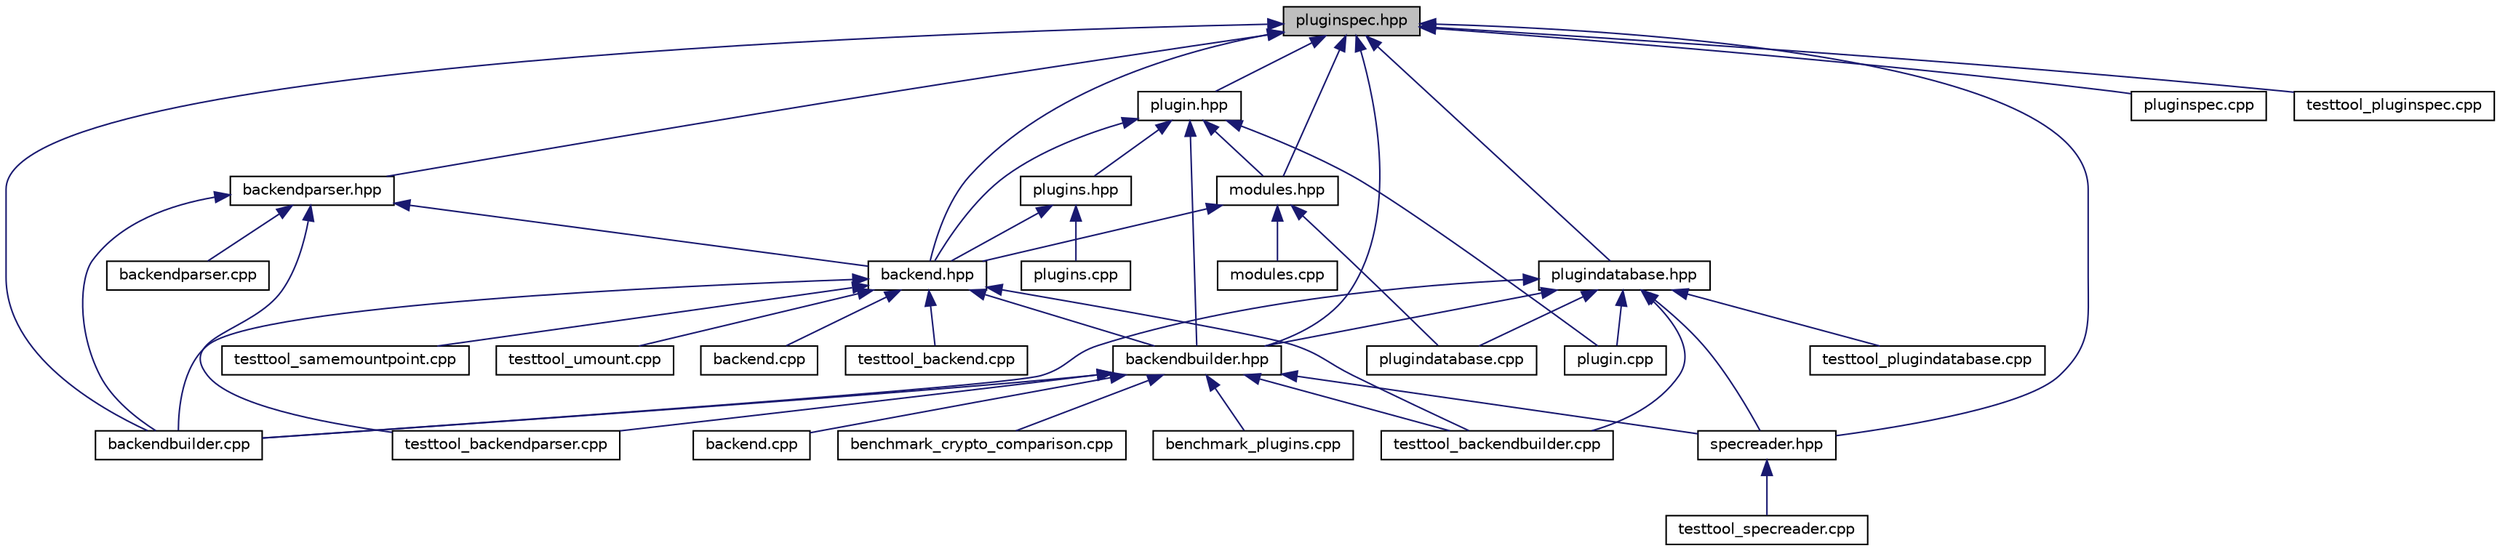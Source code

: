 digraph "pluginspec.hpp"
{
  edge [fontname="Helvetica",fontsize="10",labelfontname="Helvetica",labelfontsize="10"];
  node [fontname="Helvetica",fontsize="10",shape=record];
  Node17 [label="pluginspec.hpp",height=0.2,width=0.4,color="black", fillcolor="grey75", style="filled", fontcolor="black"];
  Node17 -> Node18 [dir="back",color="midnightblue",fontsize="10",style="solid"];
  Node18 [label="backend.hpp",height=0.2,width=0.4,color="black", fillcolor="white", style="filled",URL="$backend_8hpp.html",tooltip="Implements a way to deal with a backend. "];
  Node18 -> Node19 [dir="back",color="midnightblue",fontsize="10",style="solid"];
  Node19 [label="backendbuilder.hpp",height=0.2,width=0.4,color="black", fillcolor="white", style="filled",URL="$backendbuilder_8hpp.html",tooltip="Implements a way to build backends. "];
  Node19 -> Node20 [dir="back",color="midnightblue",fontsize="10",style="solid"];
  Node20 [label="benchmark_crypto_comparison.cpp",height=0.2,width=0.4,color="black", fillcolor="white", style="filled",URL="$benchmark__crypto__comparison_8cpp.html",tooltip="benchmark for comparing the cryptographic providers used in the crypto plugin. "];
  Node19 -> Node21 [dir="back",color="midnightblue",fontsize="10",style="solid"];
  Node21 [label="benchmark_plugins.cpp",height=0.2,width=0.4,color="black", fillcolor="white", style="filled",URL="$benchmark__plugins_8cpp.html",tooltip="benchmark for getenv "];
  Node19 -> Node22 [dir="back",color="midnightblue",fontsize="10",style="solid"];
  Node22 [label="backend.cpp",height=0.2,width=0.4,color="black", fillcolor="white", style="filled",URL="$examples_2backend_8cpp.html"];
  Node19 -> Node23 [dir="back",color="midnightblue",fontsize="10",style="solid"];
  Node23 [label="specreader.hpp",height=0.2,width=0.4,color="black", fillcolor="white", style="filled",URL="$specreader_8hpp.html",tooltip="Implements a way to read spec for mounting purposes. "];
  Node23 -> Node24 [dir="back",color="midnightblue",fontsize="10",style="solid"];
  Node24 [label="testtool_specreader.cpp",height=0.2,width=0.4,color="black", fillcolor="white", style="filled",URL="$testtool__specreader_8cpp.html",tooltip="Tests for the spec readerclass. "];
  Node19 -> Node25 [dir="back",color="midnightblue",fontsize="10",style="solid"];
  Node25 [label="backendbuilder.cpp",height=0.2,width=0.4,color="black", fillcolor="white", style="filled",URL="$backendbuilder_8cpp.html",tooltip="Implementation of backend builder. "];
  Node19 -> Node26 [dir="back",color="midnightblue",fontsize="10",style="solid"];
  Node26 [label="testtool_backendbuilder.cpp",height=0.2,width=0.4,color="black", fillcolor="white", style="filled",URL="$testtool__backendbuilder_8cpp.html",tooltip="Tests for the Backend builder class. "];
  Node19 -> Node27 [dir="back",color="midnightblue",fontsize="10",style="solid"];
  Node27 [label="testtool_backendparser.cpp",height=0.2,width=0.4,color="black", fillcolor="white", style="filled",URL="$testtool__backendparser_8cpp.html",tooltip="Tests for the Backend parser class. "];
  Node18 -> Node28 [dir="back",color="midnightblue",fontsize="10",style="solid"];
  Node28 [label="backend.cpp",height=0.2,width=0.4,color="black", fillcolor="white", style="filled",URL="$src_2backend_8cpp.html",tooltip="Implementation of backend. "];
  Node18 -> Node25 [dir="back",color="midnightblue",fontsize="10",style="solid"];
  Node18 -> Node29 [dir="back",color="midnightblue",fontsize="10",style="solid"];
  Node29 [label="testtool_backend.cpp",height=0.2,width=0.4,color="black", fillcolor="white", style="filled",URL="$testtool__backend_8cpp.html",tooltip="Tests for the Backend class. "];
  Node18 -> Node26 [dir="back",color="midnightblue",fontsize="10",style="solid"];
  Node18 -> Node30 [dir="back",color="midnightblue",fontsize="10",style="solid"];
  Node30 [label="testtool_samemountpoint.cpp",height=0.2,width=0.4,color="black", fillcolor="white", style="filled",URL="$testtool__samemountpoint_8cpp.html",tooltip="Tests for the Backend class. "];
  Node18 -> Node31 [dir="back",color="midnightblue",fontsize="10",style="solid"];
  Node31 [label="testtool_umount.cpp",height=0.2,width=0.4,color="black", fillcolor="white", style="filled",URL="$testtool__umount_8cpp.html",tooltip="Tests for the umount. "];
  Node17 -> Node19 [dir="back",color="midnightblue",fontsize="10",style="solid"];
  Node17 -> Node32 [dir="back",color="midnightblue",fontsize="10",style="solid"];
  Node32 [label="backendparser.hpp",height=0.2,width=0.4,color="black", fillcolor="white", style="filled",URL="$backendparser_8hpp.html",tooltip="Implements ways to parse backends. "];
  Node32 -> Node18 [dir="back",color="midnightblue",fontsize="10",style="solid"];
  Node32 -> Node25 [dir="back",color="midnightblue",fontsize="10",style="solid"];
  Node32 -> Node33 [dir="back",color="midnightblue",fontsize="10",style="solid"];
  Node33 [label="backendparser.cpp",height=0.2,width=0.4,color="black", fillcolor="white", style="filled",URL="$backendparser_8cpp.html",tooltip="Tests for the Backend parser class. "];
  Node32 -> Node27 [dir="back",color="midnightblue",fontsize="10",style="solid"];
  Node17 -> Node34 [dir="back",color="midnightblue",fontsize="10",style="solid"];
  Node34 [label="modules.hpp",height=0.2,width=0.4,color="black", fillcolor="white", style="filled",URL="$modules_8hpp.html",tooltip="Allows one to load plugins. "];
  Node34 -> Node18 [dir="back",color="midnightblue",fontsize="10",style="solid"];
  Node34 -> Node35 [dir="back",color="midnightblue",fontsize="10",style="solid"];
  Node35 [label="modules.cpp",height=0.2,width=0.4,color="black", fillcolor="white", style="filled",URL="$modules_8cpp.html",tooltip="Implementation of module loading. "];
  Node34 -> Node36 [dir="back",color="midnightblue",fontsize="10",style="solid"];
  Node36 [label="plugindatabase.cpp",height=0.2,width=0.4,color="black", fillcolor="white", style="filled",URL="$plugindatabase_8cpp.html",tooltip="Implementation of PluginDatabase(s) "];
  Node17 -> Node37 [dir="back",color="midnightblue",fontsize="10",style="solid"];
  Node37 [label="plugin.hpp",height=0.2,width=0.4,color="black", fillcolor="white", style="filled",URL="$plugin_8hpp.html",tooltip="Header file of plugin. "];
  Node37 -> Node18 [dir="back",color="midnightblue",fontsize="10",style="solid"];
  Node37 -> Node19 [dir="back",color="midnightblue",fontsize="10",style="solid"];
  Node37 -> Node34 [dir="back",color="midnightblue",fontsize="10",style="solid"];
  Node37 -> Node38 [dir="back",color="midnightblue",fontsize="10",style="solid"];
  Node38 [label="plugins.hpp",height=0.2,width=0.4,color="black", fillcolor="white", style="filled",URL="$plugins_8hpp.html",tooltip="Implementation of get/set and error plugins. "];
  Node38 -> Node18 [dir="back",color="midnightblue",fontsize="10",style="solid"];
  Node38 -> Node39 [dir="back",color="midnightblue",fontsize="10",style="solid"];
  Node39 [label="plugins.cpp",height=0.2,width=0.4,color="black", fillcolor="white", style="filled",URL="$plugins_8cpp.html",tooltip="Implementation of set/get/error plugins. "];
  Node37 -> Node40 [dir="back",color="midnightblue",fontsize="10",style="solid"];
  Node40 [label="plugin.cpp",height=0.2,width=0.4,color="black", fillcolor="white", style="filled",URL="$plugin_8cpp.html",tooltip="Implementation of plugin. "];
  Node17 -> Node41 [dir="back",color="midnightblue",fontsize="10",style="solid"];
  Node41 [label="plugindatabase.hpp",height=0.2,width=0.4,color="black", fillcolor="white", style="filled",URL="$plugindatabase_8hpp.html",tooltip="Interface to all plugins. "];
  Node41 -> Node19 [dir="back",color="midnightblue",fontsize="10",style="solid"];
  Node41 -> Node23 [dir="back",color="midnightblue",fontsize="10",style="solid"];
  Node41 -> Node25 [dir="back",color="midnightblue",fontsize="10",style="solid"];
  Node41 -> Node40 [dir="back",color="midnightblue",fontsize="10",style="solid"];
  Node41 -> Node36 [dir="back",color="midnightblue",fontsize="10",style="solid"];
  Node41 -> Node26 [dir="back",color="midnightblue",fontsize="10",style="solid"];
  Node41 -> Node42 [dir="back",color="midnightblue",fontsize="10",style="solid"];
  Node42 [label="testtool_plugindatabase.cpp",height=0.2,width=0.4,color="black", fillcolor="white", style="filled",URL="$testtool__plugindatabase_8cpp.html",tooltip="Tests for the plugindatabase class and implementations of it. "];
  Node17 -> Node23 [dir="back",color="midnightblue",fontsize="10",style="solid"];
  Node17 -> Node25 [dir="back",color="midnightblue",fontsize="10",style="solid"];
  Node17 -> Node43 [dir="back",color="midnightblue",fontsize="10",style="solid"];
  Node43 [label="pluginspec.cpp",height=0.2,width=0.4,color="black", fillcolor="white", style="filled",URL="$pluginspec_8cpp.html",tooltip="Implementation of plugin spec. "];
  Node17 -> Node44 [dir="back",color="midnightblue",fontsize="10",style="solid"];
  Node44 [label="testtool_pluginspec.cpp",height=0.2,width=0.4,color="black", fillcolor="white", style="filled",URL="$testtool__pluginspec_8cpp.html",tooltip="Tests for the pluginspec class. "];
}

